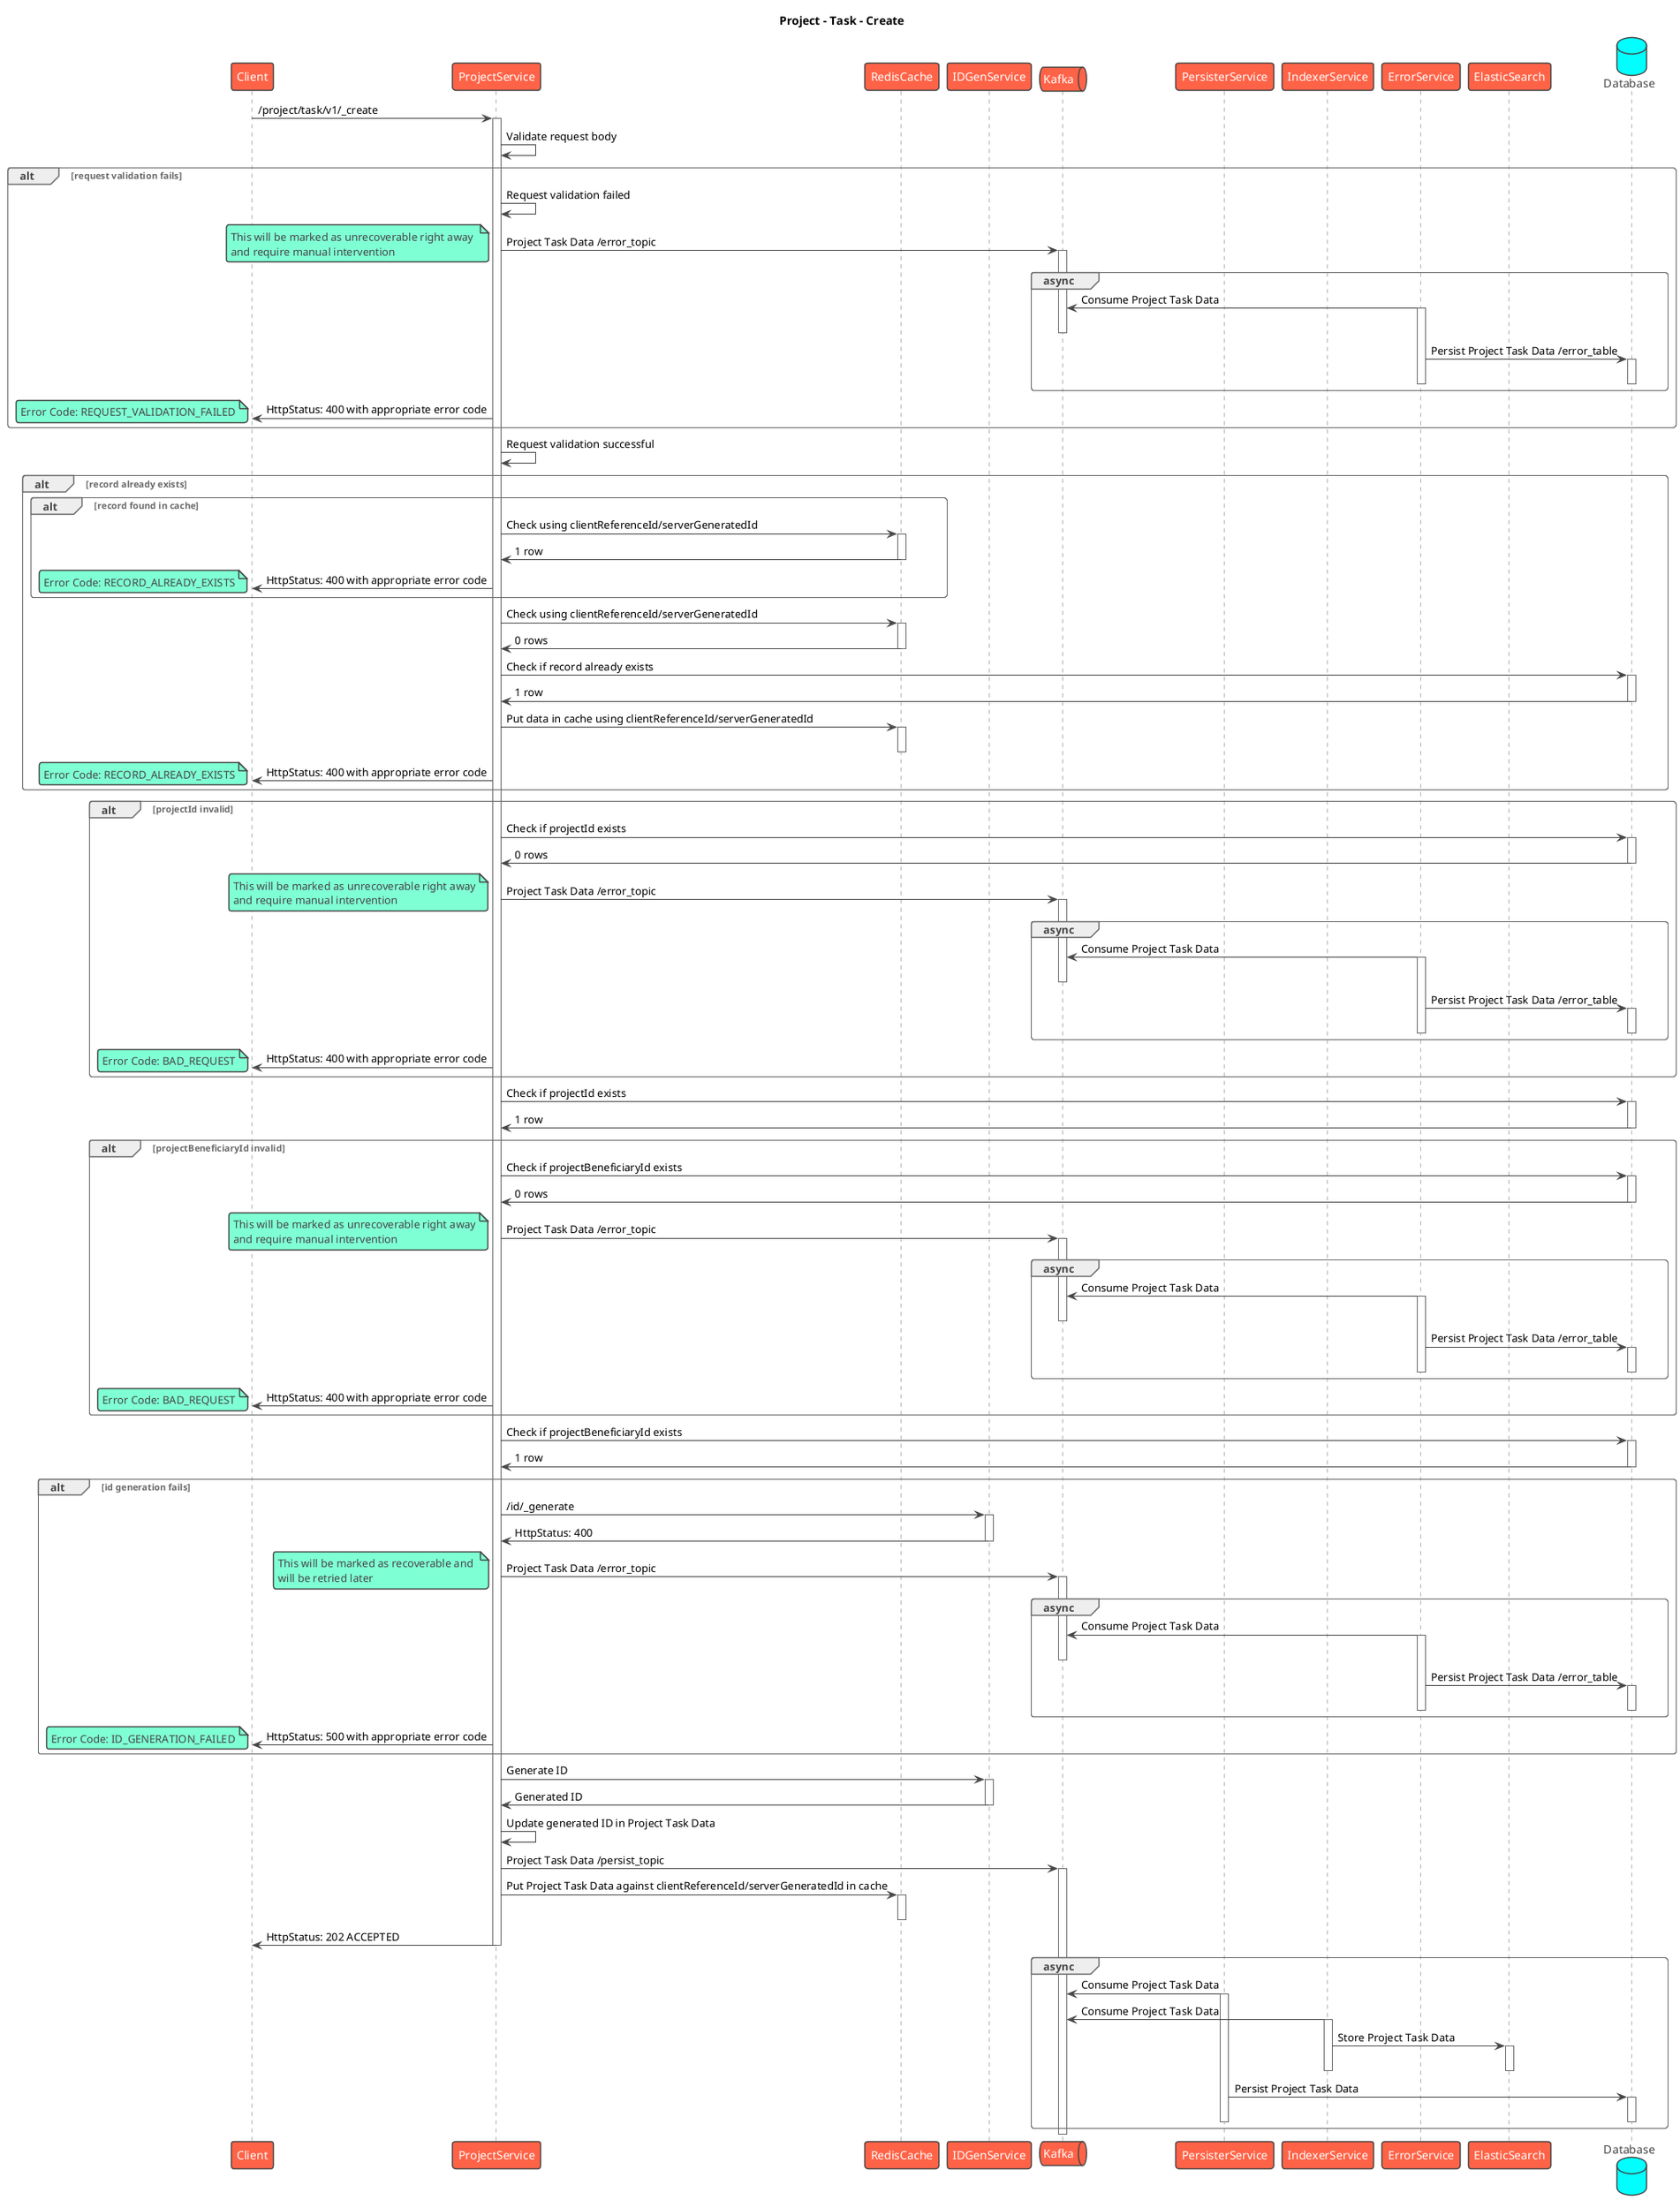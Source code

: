 @startuml
title Project - Task - Create
!theme vibrant
participant Client as c
participant ProjectService as s
participant RedisCache as rc
participant IDGenService as idgen
queue Kafka as k
participant PersisterService as prs
participant IndexerService as idx
participant ErrorService as es
participant ElasticSearch as el
database Database as db
c -> s : /project/task/v1/_create
activate s
s -> s: Validate request body
alt request validation fails
    s -> s: Request validation failed
    s -> k: Project Task Data /error_topic
    note left
        This will be marked as unrecoverable right away 
        and require manual intervention
    end note
    activate k
    group async
        es -> k: Consume Project Task Data
        activate es
        deactivate k
        es -> db: Persist Project Task Data /error_table
        activate db
        deactivate db
        deactivate es
    end
    s -> c: HttpStatus: 400 with appropriate error code
    note left
      Error Code: REQUEST_VALIDATION_FAILED
    end note
end
s -> s: Request validation successful
alt record already exists
    alt record found in cache
      s -> rc: Check using clientReferenceId/serverGeneratedId
      activate rc
      rc -> s: 1 row
      deactivate rc
      s -> c: HttpStatus: 400 with appropriate error code
      note left
          Error Code: RECORD_ALREADY_EXISTS
      end note
    end
    s -> rc: Check using clientReferenceId/serverGeneratedId
    activate rc
    rc -> s: 0 rows
    deactivate rc
    s -> db: Check if record already exists
    activate db
    db -> s: 1 row
    deactivate db
    s -> rc: Put data in cache using clientReferenceId/serverGeneratedId
    activate rc
    deactivate rc
    s -> c: HttpStatus: 400 with appropriate error code
    note left
        Error Code: RECORD_ALREADY_EXISTS
    end note
end
alt projectId invalid
    s -> db: Check if projectId exists
    activate db
    db -> s: 0 rows
    deactivate db
    s -> k: Project Task Data /error_topic
    note left
        This will be marked as unrecoverable right away
        and require manual intervention
    end note
    activate k
    group async
        es -> k: Consume Project Task Data
        activate es
        deactivate k
        es -> db: Persist Project Task Data /error_table
        activate db
        deactivate db
        deactivate es
    end
    s -> c: HttpStatus: 400 with appropriate error code
    note left
      Error Code: BAD_REQUEST
    end note
end
s -> db: Check if projectId exists
activate db
db -> s: 1 row
deactivate db
alt projectBeneficiaryId invalid
    s -> db: Check if projectBeneficiaryId exists
    activate db
    db -> s: 0 rows
    deactivate db
    s -> k: Project Task Data /error_topic
    note left
        This will be marked as unrecoverable right away
        and require manual intervention
    end note
    activate k
    group async
        es -> k: Consume Project Task Data
        activate es
        deactivate k
        es -> db: Persist Project Task Data /error_table
        activate db
        deactivate db
        deactivate es
    end
    s -> c: HttpStatus: 400 with appropriate error code
    note left
      Error Code: BAD_REQUEST
    end note
end
s -> db: Check if projectBeneficiaryId exists
activate db
db -> s: 1 row
deactivate db
alt id generation fails
    s -> idgen: /id/_generate
    activate idgen
    idgen -> s: HttpStatus: 400
    deactivate idgen
    s -> k: Project Task Data /error_topic
    note left
        This will be marked as recoverable and 
        will be retried later
    end note
    activate k
    group async
        es -> k: Consume Project Task Data
        activate es
        deactivate k
        es -> db: Persist Project Task Data /error_table
        activate db
        deactivate db
        deactivate es
    end
    s -> c: HttpStatus: 500 with appropriate error code
    note left
      Error Code: ID_GENERATION_FAILED
    end note
end
s -> idgen: Generate ID
activate idgen
idgen -> s: Generated ID
deactivate idgen
s -> s: Update generated ID in Project Task Data
s -> k: Project Task Data /persist_topic
activate k
s -> rc: Put Project Task Data against clientReferenceId/serverGeneratedId in cache
activate rc
deactivate rc
s -> c: HttpStatus: 202 ACCEPTED
deactivate s
group async
    prs -> k: Consume Project Task Data
    activate prs
    idx -> k: Consume Project Task Data
    activate idx
    idx -> el: Store Project Task Data
    activate el
    deactivate el
    deactivate idx
    prs -> db: Persist Project Task Data
    activate db
    deactivate db
    deactivate prs
end
deactivate k
@enduml